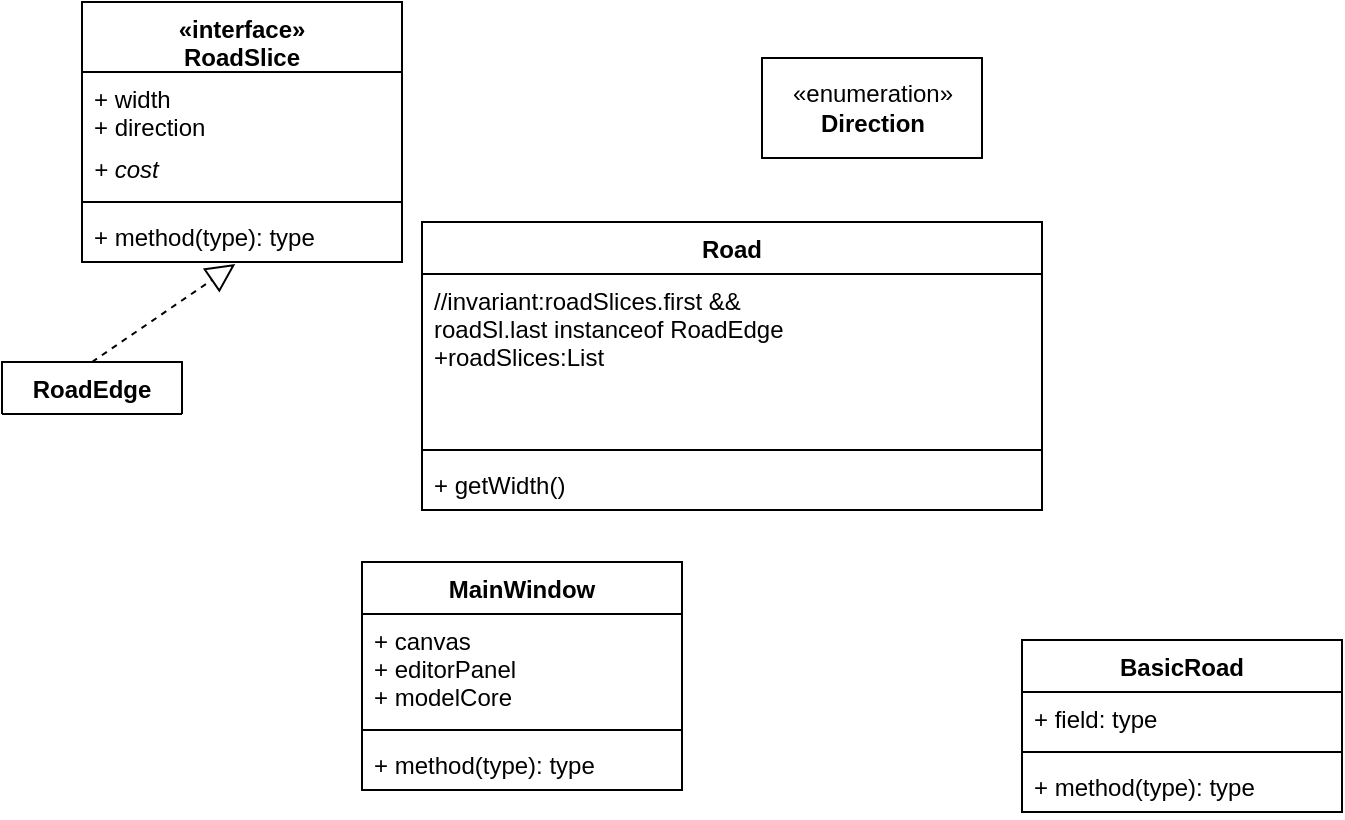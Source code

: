 <mxfile version="13.0.3" type="device"><diagram id="qFyq_vNwMOINHNMibP59" name="Page-1"><mxGraphModel dx="782" dy="497" grid="1" gridSize="10" guides="1" tooltips="1" connect="1" arrows="1" fold="1" page="1" pageScale="1" pageWidth="827" pageHeight="1169" math="0" shadow="0"><root><mxCell id="0"/><mxCell id="1" parent="0"/><mxCell id="9i4DC1AkhlRXMZgTC55t-3" value="Road" style="swimlane;fontStyle=1;align=center;verticalAlign=top;childLayout=stackLayout;horizontal=1;startSize=26;horizontalStack=0;resizeParent=1;resizeParentMax=0;resizeLast=0;collapsible=1;marginBottom=0;" parent="1" vertex="1"><mxGeometry x="220" y="150" width="310" height="144" as="geometry"/></mxCell><mxCell id="9i4DC1AkhlRXMZgTC55t-4" value="//invariant:roadSlices.first &amp;&amp; &#10;roadSl.last instanceof RoadEdge&#10;+roadSlices:List&#10;&#10; " style="text;strokeColor=none;fillColor=none;align=left;verticalAlign=top;spacingLeft=4;spacingRight=4;overflow=hidden;rotatable=0;points=[[0,0.5],[1,0.5]];portConstraint=eastwest;" parent="9i4DC1AkhlRXMZgTC55t-3" vertex="1"><mxGeometry y="26" width="310" height="84" as="geometry"/></mxCell><mxCell id="9i4DC1AkhlRXMZgTC55t-5" value="" style="line;strokeWidth=1;fillColor=none;align=left;verticalAlign=middle;spacingTop=-1;spacingLeft=3;spacingRight=3;rotatable=0;labelPosition=right;points=[];portConstraint=eastwest;" parent="9i4DC1AkhlRXMZgTC55t-3" vertex="1"><mxGeometry y="110" width="310" height="8" as="geometry"/></mxCell><mxCell id="9i4DC1AkhlRXMZgTC55t-6" value="+ getWidth()" style="text;strokeColor=none;fillColor=none;align=left;verticalAlign=top;spacingLeft=4;spacingRight=4;overflow=hidden;rotatable=0;points=[[0,0.5],[1,0.5]];portConstraint=eastwest;" parent="9i4DC1AkhlRXMZgTC55t-3" vertex="1"><mxGeometry y="118" width="310" height="26" as="geometry"/></mxCell><mxCell id="9i4DC1AkhlRXMZgTC55t-9" value="MainWindow" style="swimlane;fontStyle=1;align=center;verticalAlign=top;childLayout=stackLayout;horizontal=1;startSize=26;horizontalStack=0;resizeParent=1;resizeParentMax=0;resizeLast=0;collapsible=1;marginBottom=0;" parent="1" vertex="1"><mxGeometry x="190" y="320" width="160" height="114" as="geometry"/></mxCell><mxCell id="9i4DC1AkhlRXMZgTC55t-10" value="+ canvas&#10;+ editorPanel&#10;+ modelCore" style="text;strokeColor=none;fillColor=none;align=left;verticalAlign=top;spacingLeft=4;spacingRight=4;overflow=hidden;rotatable=0;points=[[0,0.5],[1,0.5]];portConstraint=eastwest;" parent="9i4DC1AkhlRXMZgTC55t-9" vertex="1"><mxGeometry y="26" width="160" height="54" as="geometry"/></mxCell><mxCell id="9i4DC1AkhlRXMZgTC55t-11" value="" style="line;strokeWidth=1;fillColor=none;align=left;verticalAlign=middle;spacingTop=-1;spacingLeft=3;spacingRight=3;rotatable=0;labelPosition=right;points=[];portConstraint=eastwest;" parent="9i4DC1AkhlRXMZgTC55t-9" vertex="1"><mxGeometry y="80" width="160" height="8" as="geometry"/></mxCell><mxCell id="9i4DC1AkhlRXMZgTC55t-12" value="+ method(type): type" style="text;strokeColor=none;fillColor=none;align=left;verticalAlign=top;spacingLeft=4;spacingRight=4;overflow=hidden;rotatable=0;points=[[0,0.5],[1,0.5]];portConstraint=eastwest;" parent="9i4DC1AkhlRXMZgTC55t-9" vertex="1"><mxGeometry y="88" width="160" height="26" as="geometry"/></mxCell><mxCell id="9i4DC1AkhlRXMZgTC55t-17" value="«interface»&#10;RoadSlice" style="swimlane;fontStyle=1;align=center;verticalAlign=top;childLayout=stackLayout;horizontal=1;startSize=35;horizontalStack=0;resizeParent=1;resizeParentMax=0;resizeLast=0;collapsible=1;marginBottom=0;" parent="1" vertex="1"><mxGeometry x="50" y="40" width="160" height="130" as="geometry"/></mxCell><mxCell id="9i4DC1AkhlRXMZgTC55t-18" value="+ width&#10;+ direction" style="text;strokeColor=none;fillColor=none;align=left;verticalAlign=top;spacingLeft=4;spacingRight=4;overflow=hidden;rotatable=0;points=[[0,0.5],[1,0.5]];portConstraint=eastwest;" parent="9i4DC1AkhlRXMZgTC55t-17" vertex="1"><mxGeometry y="35" width="160" height="35" as="geometry"/></mxCell><mxCell id="9i4DC1AkhlRXMZgTC55t-21" value="+ cost" style="text;strokeColor=none;fillColor=none;align=left;verticalAlign=top;spacingLeft=4;spacingRight=4;overflow=hidden;rotatable=0;points=[[0,0.5],[1,0.5]];portConstraint=eastwest;fontStyle=2" parent="9i4DC1AkhlRXMZgTC55t-17" vertex="1"><mxGeometry y="70" width="160" height="26" as="geometry"/></mxCell><mxCell id="9i4DC1AkhlRXMZgTC55t-19" value="" style="line;strokeWidth=1;fillColor=none;align=left;verticalAlign=middle;spacingTop=-1;spacingLeft=3;spacingRight=3;rotatable=0;labelPosition=right;points=[];portConstraint=eastwest;" parent="9i4DC1AkhlRXMZgTC55t-17" vertex="1"><mxGeometry y="96" width="160" height="8" as="geometry"/></mxCell><mxCell id="9i4DC1AkhlRXMZgTC55t-20" value="+ method(type): type" style="text;strokeColor=none;fillColor=none;align=left;verticalAlign=top;spacingLeft=4;spacingRight=4;overflow=hidden;rotatable=0;points=[[0,0.5],[1,0.5]];portConstraint=eastwest;" parent="9i4DC1AkhlRXMZgTC55t-17" vertex="1"><mxGeometry y="104" width="160" height="26" as="geometry"/></mxCell><mxCell id="9i4DC1AkhlRXMZgTC55t-36" value="" style="endArrow=block;dashed=1;endFill=0;endSize=12;html=1;entryX=0.479;entryY=1.038;entryDx=0;entryDy=0;entryPerimeter=0;exitX=0.5;exitY=0;exitDx=0;exitDy=0;" parent="1" source="9i4DC1AkhlRXMZgTC55t-32" target="9i4DC1AkhlRXMZgTC55t-20" edge="1"><mxGeometry width="160" relative="1" as="geometry"><mxPoint x="40" y="340" as="sourcePoint"/><mxPoint x="200" y="340" as="targetPoint"/></mxGeometry></mxCell><mxCell id="9i4DC1AkhlRXMZgTC55t-32" value="RoadEdge" style="swimlane;fontStyle=1;align=center;verticalAlign=top;childLayout=stackLayout;horizontal=1;startSize=26;horizontalStack=0;resizeParent=1;resizeParentMax=0;resizeLast=0;collapsible=1;marginBottom=0;" parent="1" vertex="1" collapsed="1"><mxGeometry x="10" y="220" width="90" height="26" as="geometry"><mxRectangle x="20" y="220" width="160" height="86" as="alternateBounds"/></mxGeometry></mxCell><mxCell id="9i4DC1AkhlRXMZgTC55t-33" value="+ field: type" style="text;strokeColor=none;fillColor=none;align=left;verticalAlign=top;spacingLeft=4;spacingRight=4;overflow=hidden;rotatable=0;points=[[0,0.5],[1,0.5]];portConstraint=eastwest;" parent="9i4DC1AkhlRXMZgTC55t-32" vertex="1"><mxGeometry y="26" width="90" height="26" as="geometry"/></mxCell><mxCell id="9i4DC1AkhlRXMZgTC55t-34" value="" style="line;strokeWidth=1;fillColor=none;align=left;verticalAlign=middle;spacingTop=-1;spacingLeft=3;spacingRight=3;rotatable=0;labelPosition=right;points=[];portConstraint=eastwest;" parent="9i4DC1AkhlRXMZgTC55t-32" vertex="1"><mxGeometry y="52" width="90" height="8" as="geometry"/></mxCell><mxCell id="9i4DC1AkhlRXMZgTC55t-35" value="+ method(type): type" style="text;strokeColor=none;fillColor=none;align=left;verticalAlign=top;spacingLeft=4;spacingRight=4;overflow=hidden;rotatable=0;points=[[0,0.5],[1,0.5]];portConstraint=eastwest;" parent="9i4DC1AkhlRXMZgTC55t-32" vertex="1"><mxGeometry y="60" width="90" height="26" as="geometry"/></mxCell><mxCell id="9i4DC1AkhlRXMZgTC55t-37" value="«enumeration»&lt;br&gt;&lt;b&gt;Direction&lt;/b&gt;" style="html=1;" parent="1" vertex="1"><mxGeometry x="390" y="68" width="110" height="50" as="geometry"/></mxCell><mxCell id="pDEaffGH73v6pKVpDKvU-1" value="BasicRoad" style="swimlane;fontStyle=1;align=center;verticalAlign=top;childLayout=stackLayout;horizontal=1;startSize=26;horizontalStack=0;resizeParent=1;resizeParentMax=0;resizeLast=0;collapsible=1;marginBottom=0;" vertex="1" parent="1"><mxGeometry x="520" y="359" width="160" height="86" as="geometry"/></mxCell><mxCell id="pDEaffGH73v6pKVpDKvU-2" value="+ field: type" style="text;strokeColor=none;fillColor=none;align=left;verticalAlign=top;spacingLeft=4;spacingRight=4;overflow=hidden;rotatable=0;points=[[0,0.5],[1,0.5]];portConstraint=eastwest;" vertex="1" parent="pDEaffGH73v6pKVpDKvU-1"><mxGeometry y="26" width="160" height="26" as="geometry"/></mxCell><mxCell id="pDEaffGH73v6pKVpDKvU-3" value="" style="line;strokeWidth=1;fillColor=none;align=left;verticalAlign=middle;spacingTop=-1;spacingLeft=3;spacingRight=3;rotatable=0;labelPosition=right;points=[];portConstraint=eastwest;" vertex="1" parent="pDEaffGH73v6pKVpDKvU-1"><mxGeometry y="52" width="160" height="8" as="geometry"/></mxCell><mxCell id="pDEaffGH73v6pKVpDKvU-4" value="+ method(type): type" style="text;strokeColor=none;fillColor=none;align=left;verticalAlign=top;spacingLeft=4;spacingRight=4;overflow=hidden;rotatable=0;points=[[0,0.5],[1,0.5]];portConstraint=eastwest;" vertex="1" parent="pDEaffGH73v6pKVpDKvU-1"><mxGeometry y="60" width="160" height="26" as="geometry"/></mxCell></root></mxGraphModel></diagram></mxfile>